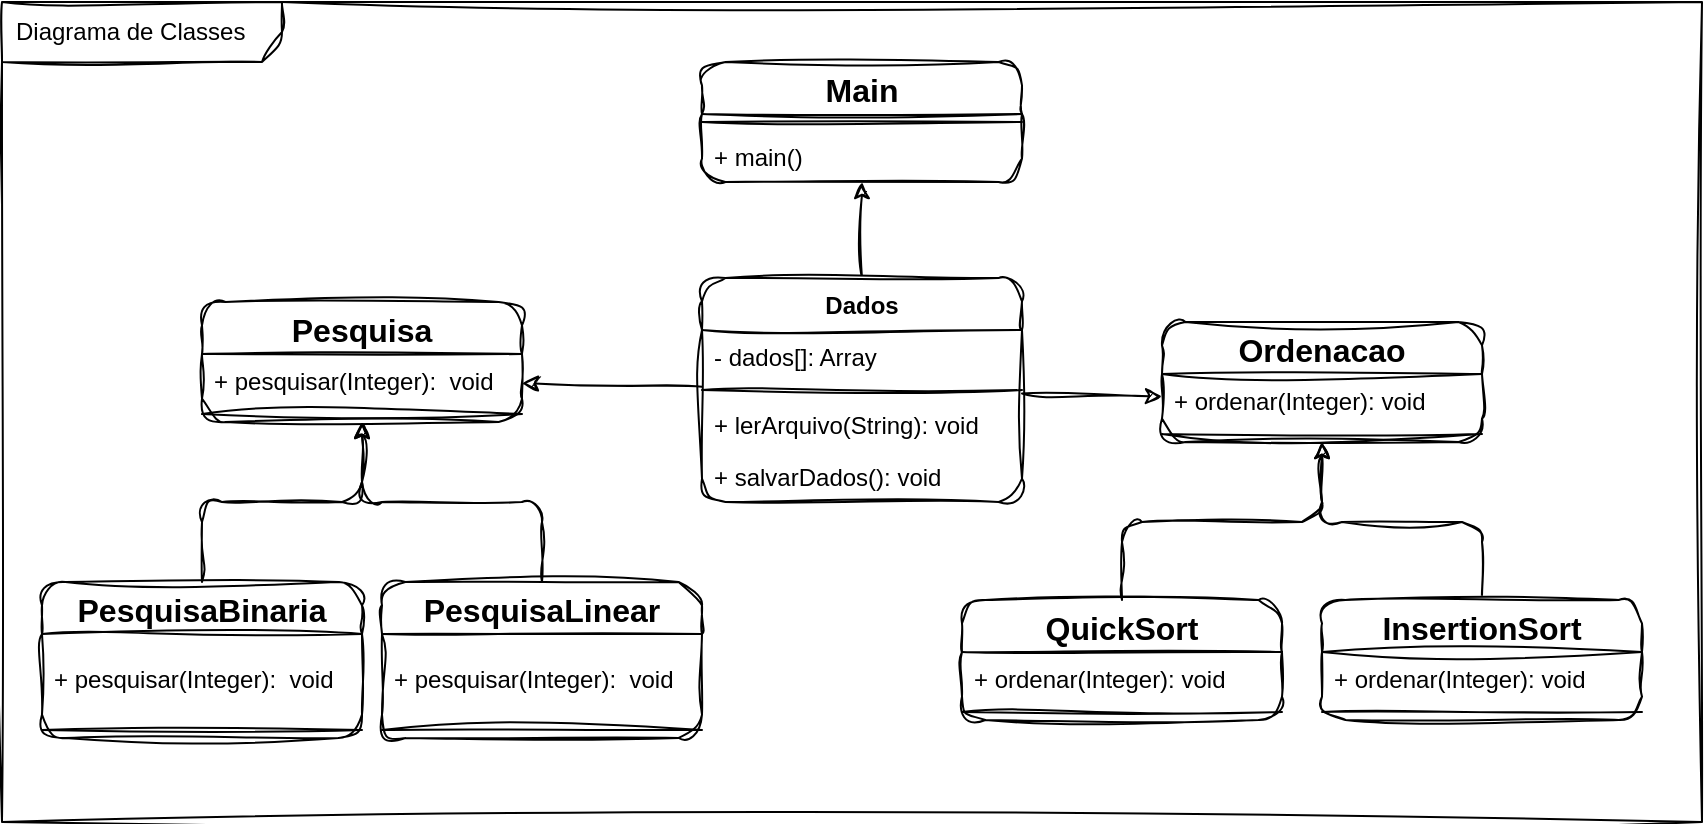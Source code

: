 <mxfile>
    <diagram id="NTqD7waguPi_YbJH9-E9" name="Page-1">
        <mxGraphModel dx="2027" dy="1312" grid="1" gridSize="10" guides="1" tooltips="1" connect="1" arrows="1" fold="1" page="1" pageScale="1" pageWidth="1100" pageHeight="850" background="none" math="0" shadow="0">
            <root>
                <mxCell id="0"/>
                <mxCell id="1" parent="0"/>
                <mxCell id="22" value="Diagrama de Classes" style="shape=umlFrame;whiteSpace=wrap;html=1;width=140;height=30;boundedLbl=1;verticalAlign=middle;align=left;spacingLeft=5;rounded=1;sketch=1;hachureGap=4;jiggle=2;curveFitting=1;fontFamily=Helvetica;fontSize=12;swimlaneFillColor=default;" vertex="1" parent="1">
                    <mxGeometry x="130" y="210" width="850" height="410" as="geometry"/>
                </mxCell>
                <mxCell id="8" value="Main" style="swimlane;fontStyle=1;align=center;verticalAlign=middle;childLayout=stackLayout;horizontal=1;startSize=26;horizontalStack=0;resizeParent=1;resizeParentMax=0;resizeLast=0;collapsible=1;marginBottom=0;hachureGap=4;fontFamily=Helvetica;fontSize=16;rounded=1;sketch=1;curveFitting=1;jiggle=2;" vertex="1" parent="1">
                    <mxGeometry x="480" y="240" width="160" height="60" as="geometry"/>
                </mxCell>
                <mxCell id="10" value="" style="line;strokeWidth=1;fillColor=none;align=left;verticalAlign=middle;spacingTop=-1;spacingLeft=3;spacingRight=3;rotatable=0;labelPosition=right;points=[];portConstraint=eastwest;strokeColor=inherit;sketch=1;hachureGap=4;jiggle=2;curveFitting=1;fontFamily=Architects Daughter;fontSource=https%3A%2F%2Ffonts.googleapis.com%2Fcss%3Ffamily%3DArchitects%2BDaughter;fontSize=20;" vertex="1" parent="8">
                    <mxGeometry y="26" width="160" height="8" as="geometry"/>
                </mxCell>
                <mxCell id="11" value="+ main()" style="text;strokeColor=none;fillColor=none;align=left;verticalAlign=top;spacingLeft=4;spacingRight=4;overflow=hidden;rotatable=0;points=[[0,0.5],[1,0.5]];portConstraint=eastwest;sketch=1;hachureGap=4;jiggle=2;curveFitting=1;fontFamily=Helvetica;fontSize=12;" vertex="1" parent="8">
                    <mxGeometry y="34" width="160" height="26" as="geometry"/>
                </mxCell>
                <mxCell id="40" style="edgeStyle=none;sketch=1;hachureGap=4;jiggle=2;curveFitting=1;html=1;fontFamily=Helvetica;fontSize=12;" edge="1" parent="1" source="26" target="31">
                    <mxGeometry relative="1" as="geometry">
                        <Array as="points">
                            <mxPoint x="690" y="470"/>
                            <mxPoint x="790" y="470"/>
                        </Array>
                    </mxGeometry>
                </mxCell>
                <mxCell id="26" value="QuickSort" style="swimlane;fontStyle=1;align=center;verticalAlign=middle;childLayout=stackLayout;horizontal=1;startSize=26;horizontalStack=0;resizeParent=1;resizeParentMax=0;resizeLast=0;collapsible=1;marginBottom=0;hachureGap=4;fontFamily=Helvetica;fontSize=16;rounded=1;sketch=1;curveFitting=1;jiggle=2;" vertex="1" parent="1">
                    <mxGeometry x="610" y="509" width="160" height="60" as="geometry">
                        <mxRectangle x="630" y="550" width="90" height="30" as="alternateBounds"/>
                    </mxGeometry>
                </mxCell>
                <mxCell id="27" value="+ ordenar(Integer): void" style="text;strokeColor=none;fillColor=none;align=left;verticalAlign=middle;spacingLeft=4;spacingRight=4;overflow=hidden;rotatable=0;points=[[0,0.5],[1,0.5]];portConstraint=eastwest;sketch=1;hachureGap=4;jiggle=2;curveFitting=1;fontFamily=Helvetica;fontSize=12;" vertex="1" parent="26">
                    <mxGeometry y="26" width="160" height="26" as="geometry"/>
                </mxCell>
                <mxCell id="28" value="" style="line;strokeWidth=1;fillColor=none;align=left;verticalAlign=middle;spacingTop=-1;spacingLeft=3;spacingRight=3;rotatable=0;labelPosition=right;points=[];portConstraint=eastwest;strokeColor=inherit;sketch=1;hachureGap=4;jiggle=2;curveFitting=1;fontFamily=Architects Daughter;fontSource=https%3A%2F%2Ffonts.googleapis.com%2Fcss%3Ffamily%3DArchitects%2BDaughter;fontSize=20;" vertex="1" parent="26">
                    <mxGeometry y="52" width="160" height="8" as="geometry"/>
                </mxCell>
                <mxCell id="29" value="Ordenacao" style="swimlane;fontStyle=1;align=center;verticalAlign=middle;childLayout=stackLayout;horizontal=1;startSize=26;horizontalStack=0;resizeParent=1;resizeParentMax=0;resizeLast=0;collapsible=1;marginBottom=0;hachureGap=4;fontFamily=Helvetica;fontSize=16;rounded=1;sketch=1;curveFitting=1;jiggle=2;" vertex="1" parent="1">
                    <mxGeometry x="710" y="370" width="160" height="60" as="geometry">
                        <mxRectangle x="630" y="550" width="90" height="30" as="alternateBounds"/>
                    </mxGeometry>
                </mxCell>
                <mxCell id="30" value="+ ordenar(Integer): void" style="text;strokeColor=none;fillColor=none;align=left;verticalAlign=middle;spacingLeft=4;spacingRight=4;overflow=hidden;rotatable=0;points=[[0,0.5],[1,0.5]];portConstraint=eastwest;sketch=1;hachureGap=4;jiggle=2;curveFitting=1;fontFamily=Helvetica;fontSize=12;" vertex="1" parent="29">
                    <mxGeometry y="26" width="160" height="26" as="geometry"/>
                </mxCell>
                <mxCell id="31" value="" style="line;strokeWidth=1;fillColor=none;align=left;verticalAlign=middle;spacingTop=-1;spacingLeft=3;spacingRight=3;rotatable=0;labelPosition=right;points=[];portConstraint=eastwest;strokeColor=inherit;sketch=1;hachureGap=4;jiggle=2;curveFitting=1;fontFamily=Architects Daughter;fontSource=https%3A%2F%2Ffonts.googleapis.com%2Fcss%3Ffamily%3DArchitects%2BDaughter;fontSize=20;" vertex="1" parent="29">
                    <mxGeometry y="52" width="160" height="8" as="geometry"/>
                </mxCell>
                <mxCell id="32" value="Pesquisa" style="swimlane;fontStyle=1;align=center;verticalAlign=middle;childLayout=stackLayout;horizontal=1;startSize=26;horizontalStack=0;resizeParent=1;resizeParentMax=0;resizeLast=0;collapsible=1;marginBottom=0;hachureGap=4;fontFamily=Helvetica;fontSize=16;rounded=1;sketch=1;curveFitting=1;jiggle=2;" vertex="1" parent="1">
                    <mxGeometry x="230" y="360" width="160" height="60" as="geometry">
                        <mxRectangle x="630" y="550" width="90" height="30" as="alternateBounds"/>
                    </mxGeometry>
                </mxCell>
                <mxCell id="33" value="+ pesquisar(Integer):  void" style="text;strokeColor=none;fillColor=none;align=left;verticalAlign=middle;spacingLeft=4;spacingRight=4;overflow=hidden;rotatable=0;points=[[0,0.5],[1,0.5]];portConstraint=eastwest;sketch=1;hachureGap=4;jiggle=2;curveFitting=1;fontFamily=Helvetica;fontSize=12;" vertex="1" parent="32">
                    <mxGeometry y="26" width="160" height="26" as="geometry"/>
                </mxCell>
                <mxCell id="34" value="" style="line;strokeWidth=1;fillColor=none;align=left;verticalAlign=middle;spacingTop=-1;spacingLeft=3;spacingRight=3;rotatable=0;labelPosition=right;points=[];portConstraint=eastwest;strokeColor=inherit;sketch=1;hachureGap=4;jiggle=2;curveFitting=1;fontFamily=Architects Daughter;fontSource=https%3A%2F%2Ffonts.googleapis.com%2Fcss%3Ffamily%3DArchitects%2BDaughter;fontSize=20;" vertex="1" parent="32">
                    <mxGeometry y="52" width="160" height="8" as="geometry"/>
                </mxCell>
                <mxCell id="39" style="edgeStyle=none;sketch=1;hachureGap=4;jiggle=2;curveFitting=1;html=1;fontFamily=Helvetica;fontSize=12;" edge="1" parent="1" source="36" target="31">
                    <mxGeometry relative="1" as="geometry">
                        <Array as="points">
                            <mxPoint x="870" y="470"/>
                            <mxPoint x="790" y="470"/>
                        </Array>
                    </mxGeometry>
                </mxCell>
                <mxCell id="36" value="InsertionSort" style="swimlane;fontStyle=1;align=center;verticalAlign=middle;childLayout=stackLayout;horizontal=1;startSize=26;horizontalStack=0;resizeParent=1;resizeParentMax=0;resizeLast=0;collapsible=1;marginBottom=0;hachureGap=4;fontFamily=Helvetica;fontSize=16;rounded=1;sketch=1;curveFitting=1;jiggle=2;" vertex="1" parent="1">
                    <mxGeometry x="790" y="509" width="160" height="60" as="geometry">
                        <mxRectangle x="630" y="550" width="90" height="30" as="alternateBounds"/>
                    </mxGeometry>
                </mxCell>
                <mxCell id="37" value="+ ordenar(Integer): void" style="text;strokeColor=none;fillColor=none;align=left;verticalAlign=middle;spacingLeft=4;spacingRight=4;overflow=hidden;rotatable=0;points=[[0,0.5],[1,0.5]];portConstraint=eastwest;sketch=1;hachureGap=4;jiggle=2;curveFitting=1;fontFamily=Helvetica;fontSize=12;" vertex="1" parent="36">
                    <mxGeometry y="26" width="160" height="26" as="geometry"/>
                </mxCell>
                <mxCell id="38" value="" style="line;strokeWidth=1;fillColor=none;align=left;verticalAlign=middle;spacingTop=-1;spacingLeft=3;spacingRight=3;rotatable=0;labelPosition=right;points=[];portConstraint=eastwest;strokeColor=inherit;sketch=1;hachureGap=4;jiggle=2;curveFitting=1;fontFamily=Architects Daughter;fontSource=https%3A%2F%2Ffonts.googleapis.com%2Fcss%3Ffamily%3DArchitects%2BDaughter;fontSize=20;" vertex="1" parent="36">
                    <mxGeometry y="52" width="160" height="8" as="geometry"/>
                </mxCell>
                <mxCell id="47" style="edgeStyle=none;sketch=1;hachureGap=4;jiggle=2;curveFitting=1;html=1;entryX=0.5;entryY=1;entryDx=0;entryDy=0;fontFamily=Helvetica;fontSize=12;" edge="1" parent="1" source="41" target="32">
                    <mxGeometry relative="1" as="geometry">
                        <Array as="points">
                            <mxPoint x="400" y="460"/>
                            <mxPoint x="310" y="460"/>
                        </Array>
                    </mxGeometry>
                </mxCell>
                <mxCell id="41" value="PesquisaLinear" style="swimlane;fontStyle=1;align=center;verticalAlign=middle;childLayout=stackLayout;horizontal=1;startSize=26;horizontalStack=0;resizeParent=1;resizeParentMax=0;resizeLast=0;collapsible=1;marginBottom=0;hachureGap=4;fontFamily=Helvetica;fontSize=16;rounded=1;sketch=1;curveFitting=1;jiggle=2;" vertex="1" parent="1">
                    <mxGeometry x="320" y="500" width="160" height="78" as="geometry">
                        <mxRectangle x="630" y="550" width="90" height="30" as="alternateBounds"/>
                    </mxGeometry>
                </mxCell>
                <mxCell id="42" value="+ pesquisar(Integer):  void" style="text;strokeColor=none;fillColor=none;align=left;verticalAlign=middle;spacingLeft=4;spacingRight=4;overflow=hidden;rotatable=0;points=[[0,0.5],[1,0.5]];portConstraint=eastwest;sketch=1;hachureGap=4;jiggle=2;curveFitting=1;fontFamily=Helvetica;fontSize=12;" vertex="1" parent="41">
                    <mxGeometry y="26" width="160" height="44" as="geometry"/>
                </mxCell>
                <mxCell id="43" value="" style="line;strokeWidth=1;fillColor=none;align=left;verticalAlign=middle;spacingTop=-1;spacingLeft=3;spacingRight=3;rotatable=0;labelPosition=right;points=[];portConstraint=eastwest;strokeColor=inherit;sketch=1;hachureGap=4;jiggle=2;curveFitting=1;fontFamily=Architects Daughter;fontSource=https%3A%2F%2Ffonts.googleapis.com%2Fcss%3Ffamily%3DArchitects%2BDaughter;fontSize=20;" vertex="1" parent="41">
                    <mxGeometry y="70" width="160" height="8" as="geometry"/>
                </mxCell>
                <mxCell id="48" value="" style="edgeStyle=none;sketch=1;hachureGap=4;jiggle=2;curveFitting=1;html=1;fontFamily=Helvetica;fontSize=12;" edge="1" parent="1" source="44" target="34">
                    <mxGeometry relative="1" as="geometry">
                        <Array as="points">
                            <mxPoint x="230" y="460"/>
                            <mxPoint x="310" y="460"/>
                        </Array>
                    </mxGeometry>
                </mxCell>
                <mxCell id="44" value="PesquisaBinaria" style="swimlane;fontStyle=1;align=center;verticalAlign=middle;childLayout=stackLayout;horizontal=1;startSize=26;horizontalStack=0;resizeParent=1;resizeParentMax=0;resizeLast=0;collapsible=1;marginBottom=0;hachureGap=4;fontFamily=Helvetica;fontSize=16;rounded=1;sketch=1;curveFitting=1;jiggle=2;" vertex="1" parent="1">
                    <mxGeometry x="150" y="500" width="160" height="78" as="geometry">
                        <mxRectangle x="630" y="550" width="90" height="30" as="alternateBounds"/>
                    </mxGeometry>
                </mxCell>
                <mxCell id="45" value="+ pesquisar(Integer):  void" style="text;strokeColor=none;fillColor=none;align=left;verticalAlign=middle;spacingLeft=4;spacingRight=4;overflow=hidden;rotatable=0;points=[[0,0.5],[1,0.5]];portConstraint=eastwest;sketch=1;hachureGap=4;jiggle=2;curveFitting=1;fontFamily=Helvetica;fontSize=12;" vertex="1" parent="44">
                    <mxGeometry y="26" width="160" height="44" as="geometry"/>
                </mxCell>
                <mxCell id="46" value="" style="line;strokeWidth=1;fillColor=none;align=left;verticalAlign=middle;spacingTop=-1;spacingLeft=3;spacingRight=3;rotatable=0;labelPosition=right;points=[];portConstraint=eastwest;strokeColor=inherit;sketch=1;hachureGap=4;jiggle=2;curveFitting=1;fontFamily=Architects Daughter;fontSource=https%3A%2F%2Ffonts.googleapis.com%2Fcss%3Ffamily%3DArchitects%2BDaughter;fontSize=20;" vertex="1" parent="44">
                    <mxGeometry y="70" width="160" height="8" as="geometry"/>
                </mxCell>
                <mxCell id="73" style="edgeStyle=none;sketch=1;hachureGap=4;jiggle=2;curveFitting=1;html=1;fontFamily=Helvetica;fontSize=12;" edge="1" parent="1" source="58" target="33">
                    <mxGeometry relative="1" as="geometry"/>
                </mxCell>
                <mxCell id="74" style="edgeStyle=none;sketch=1;hachureGap=4;jiggle=2;curveFitting=1;html=1;fontFamily=Helvetica;fontSize=12;" edge="1" parent="1" source="58" target="30">
                    <mxGeometry relative="1" as="geometry"/>
                </mxCell>
                <mxCell id="75" style="edgeStyle=none;sketch=1;hachureGap=4;jiggle=2;curveFitting=1;html=1;fontFamily=Helvetica;fontSize=12;" edge="1" parent="1" source="58" target="11">
                    <mxGeometry relative="1" as="geometry"/>
                </mxCell>
                <mxCell id="58" value="Dados" style="swimlane;fontStyle=1;align=center;verticalAlign=top;childLayout=stackLayout;horizontal=1;startSize=26;horizontalStack=0;resizeParent=1;resizeParentMax=0;resizeLast=0;collapsible=1;marginBottom=0;rounded=1;sketch=1;hachureGap=4;jiggle=2;curveFitting=1;fontFamily=Helvetica;fontSize=12;html=0;" vertex="1" parent="1">
                    <mxGeometry x="480" y="348" width="160" height="112" as="geometry"/>
                </mxCell>
                <mxCell id="59" value="- dados[]: Array" style="text;strokeColor=none;fillColor=none;align=left;verticalAlign=top;spacingLeft=4;spacingRight=4;overflow=hidden;rotatable=0;points=[[0,0.5],[1,0.5]];portConstraint=eastwest;rounded=1;sketch=1;hachureGap=4;jiggle=2;curveFitting=1;fontFamily=Helvetica;fontSize=12;html=0;" vertex="1" parent="58">
                    <mxGeometry y="26" width="160" height="26" as="geometry"/>
                </mxCell>
                <mxCell id="60" value="" style="line;strokeWidth=1;fillColor=none;align=left;verticalAlign=middle;spacingTop=-1;spacingLeft=3;spacingRight=3;rotatable=0;labelPosition=right;points=[];portConstraint=eastwest;strokeColor=inherit;rounded=1;sketch=1;hachureGap=4;jiggle=2;curveFitting=1;fontFamily=Helvetica;fontSize=12;html=0;" vertex="1" parent="58">
                    <mxGeometry y="52" width="160" height="8" as="geometry"/>
                </mxCell>
                <mxCell id="71" value="+ lerArquivo(String): void" style="text;strokeColor=none;fillColor=none;align=left;verticalAlign=top;spacingLeft=4;spacingRight=4;overflow=hidden;rotatable=0;points=[[0,0.5],[1,0.5]];portConstraint=eastwest;rounded=1;sketch=1;hachureGap=4;jiggle=2;curveFitting=1;fontFamily=Helvetica;fontSize=12;html=0;" vertex="1" parent="58">
                    <mxGeometry y="60" width="160" height="26" as="geometry"/>
                </mxCell>
                <mxCell id="61" value="+ salvarDados(): void" style="text;strokeColor=none;fillColor=none;align=left;verticalAlign=top;spacingLeft=4;spacingRight=4;overflow=hidden;rotatable=0;points=[[0,0.5],[1,0.5]];portConstraint=eastwest;rounded=1;sketch=1;hachureGap=4;jiggle=2;curveFitting=1;fontFamily=Helvetica;fontSize=12;html=0;" vertex="1" parent="58">
                    <mxGeometry y="86" width="160" height="26" as="geometry"/>
                </mxCell>
            </root>
        </mxGraphModel>
    </diagram>
</mxfile>